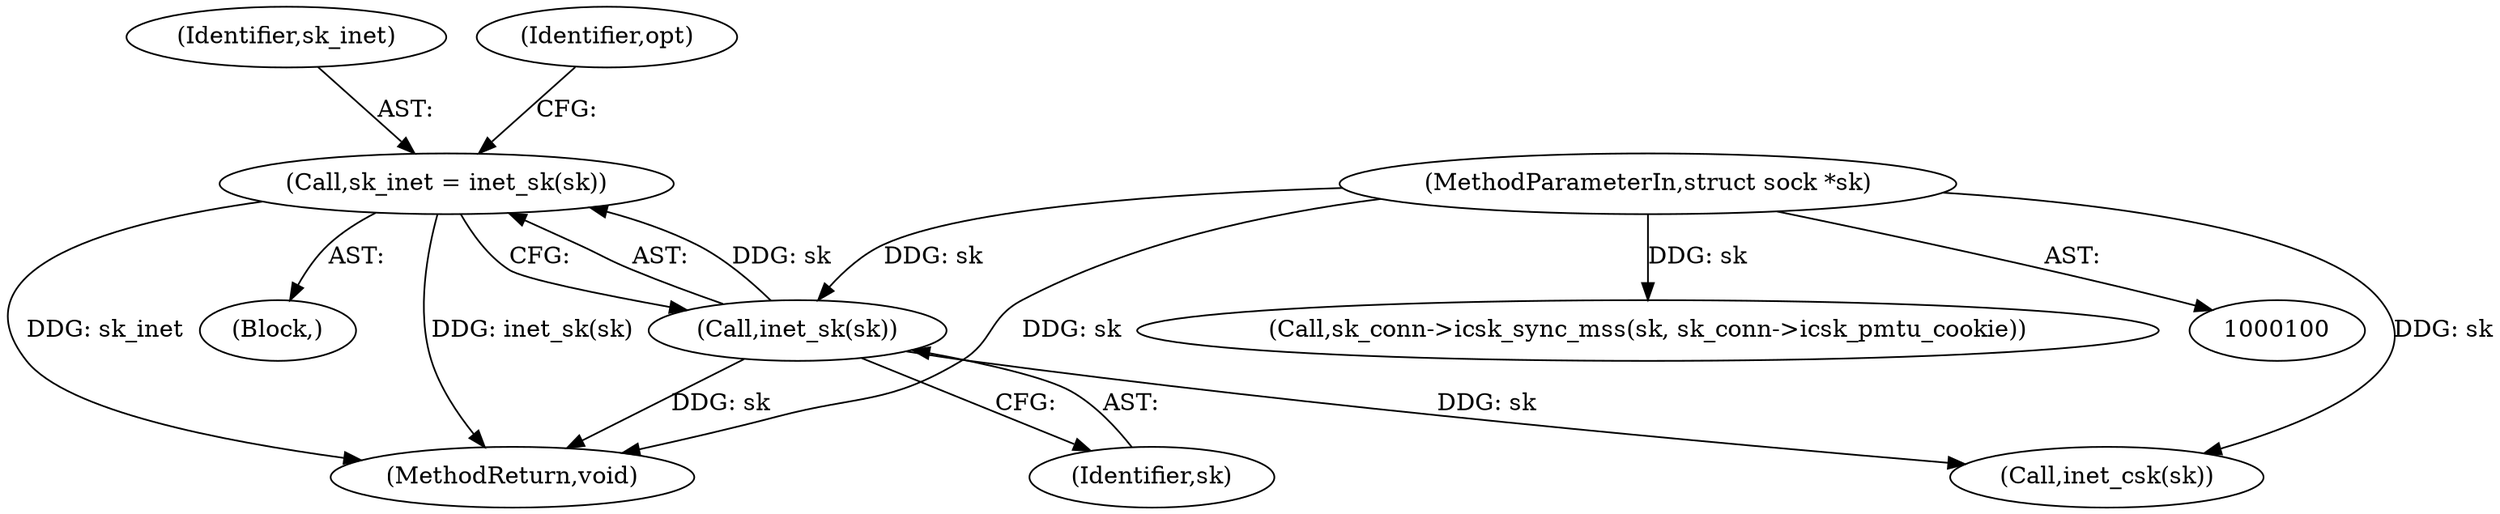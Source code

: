 digraph "0_linux_f6d8bd051c391c1c0458a30b2a7abcd939329259_8@pointer" {
"1000106" [label="(Call,sk_inet = inet_sk(sk))"];
"1000108" [label="(Call,inet_sk(sk))"];
"1000101" [label="(MethodParameterIn,struct sock *sk)"];
"1000107" [label="(Identifier,sk_inet)"];
"1000108" [label="(Call,inet_sk(sk))"];
"1000149" [label="(Call,inet_csk(sk))"];
"1000156" [label="(Call,sk_conn->icsk_sync_mss(sk, sk_conn->icsk_pmtu_cookie))"];
"1000109" [label="(Identifier,sk)"];
"1000111" [label="(Identifier,opt)"];
"1000161" [label="(MethodReturn,void)"];
"1000106" [label="(Call,sk_inet = inet_sk(sk))"];
"1000101" [label="(MethodParameterIn,struct sock *sk)"];
"1000102" [label="(Block,)"];
"1000106" -> "1000102"  [label="AST: "];
"1000106" -> "1000108"  [label="CFG: "];
"1000107" -> "1000106"  [label="AST: "];
"1000108" -> "1000106"  [label="AST: "];
"1000111" -> "1000106"  [label="CFG: "];
"1000106" -> "1000161"  [label="DDG: inet_sk(sk)"];
"1000106" -> "1000161"  [label="DDG: sk_inet"];
"1000108" -> "1000106"  [label="DDG: sk"];
"1000108" -> "1000109"  [label="CFG: "];
"1000109" -> "1000108"  [label="AST: "];
"1000108" -> "1000161"  [label="DDG: sk"];
"1000101" -> "1000108"  [label="DDG: sk"];
"1000108" -> "1000149"  [label="DDG: sk"];
"1000101" -> "1000100"  [label="AST: "];
"1000101" -> "1000161"  [label="DDG: sk"];
"1000101" -> "1000149"  [label="DDG: sk"];
"1000101" -> "1000156"  [label="DDG: sk"];
}

